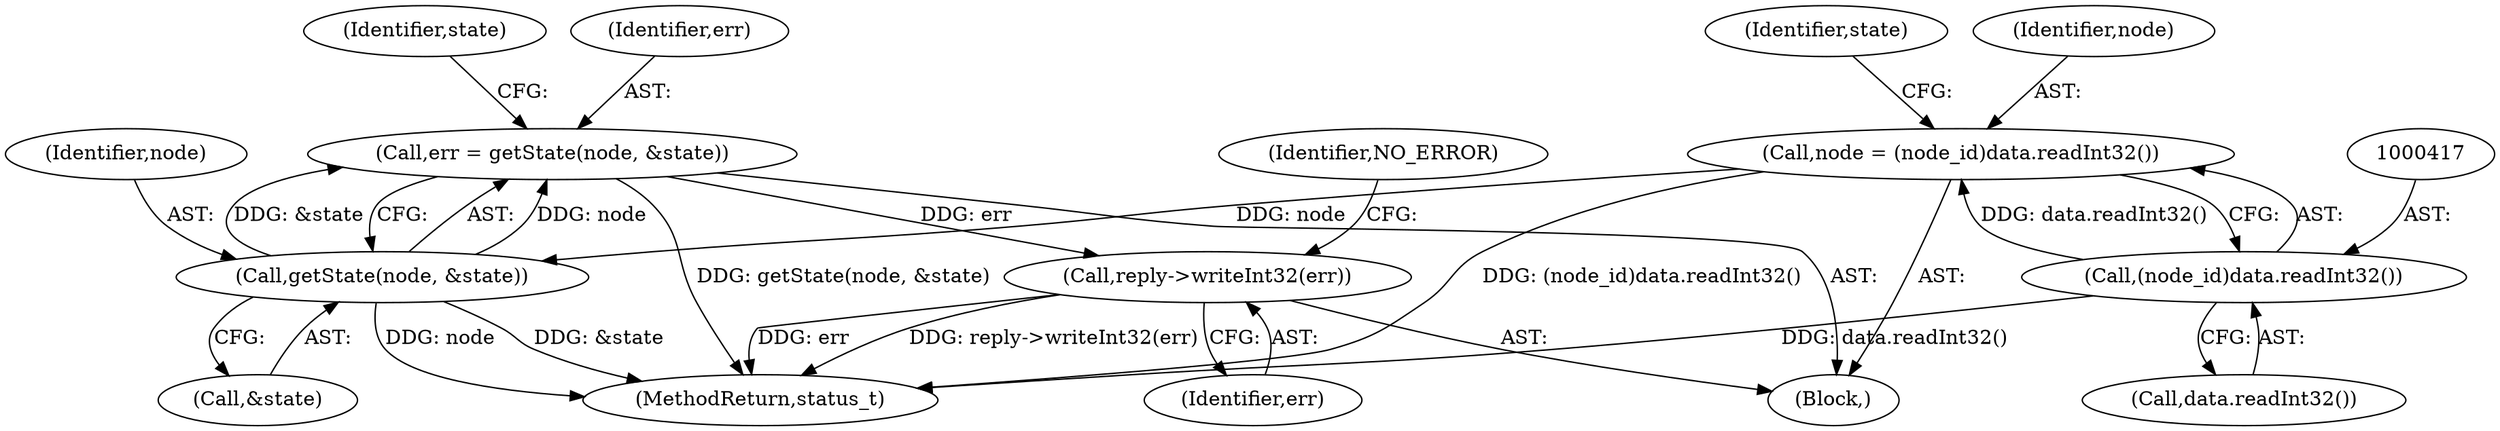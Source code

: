 digraph "0_Android_1171e7c047bf79e7c93342bb6a812c9edd86aa84@API" {
"1000432" [label="(Call,reply->writeInt32(err))"];
"1000424" [label="(Call,err = getState(node, &state))"];
"1000426" [label="(Call,getState(node, &state))"];
"1000414" [label="(Call,node = (node_id)data.readInt32())"];
"1000416" [label="(Call,(node_id)data.readInt32())"];
"1000414" [label="(Call,node = (node_id)data.readInt32())"];
"1000428" [label="(Call,&state)"];
"1000424" [label="(Call,err = getState(node, &state))"];
"1000427" [label="(Identifier,node)"];
"1000421" [label="(Identifier,state)"];
"1000418" [label="(Call,data.readInt32())"];
"1000408" [label="(Block,)"];
"1000432" [label="(Call,reply->writeInt32(err))"];
"1000431" [label="(Identifier,state)"];
"1000433" [label="(Identifier,err)"];
"1000435" [label="(Identifier,NO_ERROR)"];
"1000416" [label="(Call,(node_id)data.readInt32())"];
"1001075" [label="(MethodReturn,status_t)"];
"1000425" [label="(Identifier,err)"];
"1000426" [label="(Call,getState(node, &state))"];
"1000415" [label="(Identifier,node)"];
"1000432" -> "1000408"  [label="AST: "];
"1000432" -> "1000433"  [label="CFG: "];
"1000433" -> "1000432"  [label="AST: "];
"1000435" -> "1000432"  [label="CFG: "];
"1000432" -> "1001075"  [label="DDG: reply->writeInt32(err)"];
"1000432" -> "1001075"  [label="DDG: err"];
"1000424" -> "1000432"  [label="DDG: err"];
"1000424" -> "1000408"  [label="AST: "];
"1000424" -> "1000426"  [label="CFG: "];
"1000425" -> "1000424"  [label="AST: "];
"1000426" -> "1000424"  [label="AST: "];
"1000431" -> "1000424"  [label="CFG: "];
"1000424" -> "1001075"  [label="DDG: getState(node, &state)"];
"1000426" -> "1000424"  [label="DDG: node"];
"1000426" -> "1000424"  [label="DDG: &state"];
"1000426" -> "1000428"  [label="CFG: "];
"1000427" -> "1000426"  [label="AST: "];
"1000428" -> "1000426"  [label="AST: "];
"1000426" -> "1001075"  [label="DDG: &state"];
"1000426" -> "1001075"  [label="DDG: node"];
"1000414" -> "1000426"  [label="DDG: node"];
"1000414" -> "1000408"  [label="AST: "];
"1000414" -> "1000416"  [label="CFG: "];
"1000415" -> "1000414"  [label="AST: "];
"1000416" -> "1000414"  [label="AST: "];
"1000421" -> "1000414"  [label="CFG: "];
"1000414" -> "1001075"  [label="DDG: (node_id)data.readInt32()"];
"1000416" -> "1000414"  [label="DDG: data.readInt32()"];
"1000416" -> "1000418"  [label="CFG: "];
"1000417" -> "1000416"  [label="AST: "];
"1000418" -> "1000416"  [label="AST: "];
"1000416" -> "1001075"  [label="DDG: data.readInt32()"];
}

